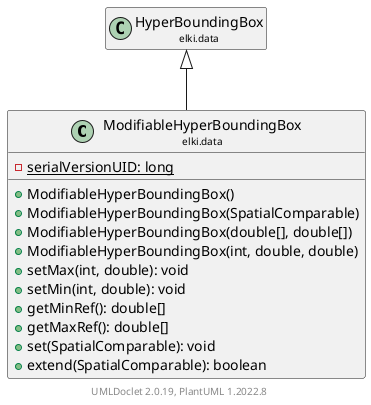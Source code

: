 @startuml
    remove .*\.(Instance|Par|Parameterizer|Factory)$
    set namespaceSeparator none
    hide empty fields
    hide empty methods

    class "<size:14>ModifiableHyperBoundingBox\n<size:10>elki.data" as elki.data.ModifiableHyperBoundingBox [[ModifiableHyperBoundingBox.html]] {
        {static} -serialVersionUID: long
        +ModifiableHyperBoundingBox()
        +ModifiableHyperBoundingBox(SpatialComparable)
        +ModifiableHyperBoundingBox(double[], double[])
        +ModifiableHyperBoundingBox(int, double, double)
        +setMax(int, double): void
        +setMin(int, double): void
        +getMinRef(): double[]
        +getMaxRef(): double[]
        +set(SpatialComparable): void
        +extend(SpatialComparable): boolean
    }

    class "<size:14>HyperBoundingBox\n<size:10>elki.data" as elki.data.HyperBoundingBox [[HyperBoundingBox.html]]

    elki.data.HyperBoundingBox <|-- elki.data.ModifiableHyperBoundingBox

    center footer UMLDoclet 2.0.19, PlantUML 1.2022.8
@enduml
